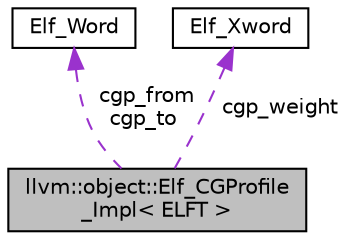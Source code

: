 digraph "llvm::object::Elf_CGProfile_Impl&lt; ELFT &gt;"
{
 // LATEX_PDF_SIZE
  bgcolor="transparent";
  edge [fontname="Helvetica",fontsize="10",labelfontname="Helvetica",labelfontsize="10"];
  node [fontname="Helvetica",fontsize="10",shape="box"];
  Node1 [label="llvm::object::Elf_CGProfile\l_Impl\< ELFT \>",height=0.2,width=0.4,color="black", fillcolor="grey75", style="filled", fontcolor="black",tooltip=" "];
  Node2 -> Node1 [dir="back",color="darkorchid3",fontsize="10",style="dashed",label=" cgp_from\ncgp_to" ,fontname="Helvetica"];
  Node2 [label="Elf_Word",height=0.2,width=0.4,color="black",tooltip=" "];
  Node3 -> Node1 [dir="back",color="darkorchid3",fontsize="10",style="dashed",label=" cgp_weight" ,fontname="Helvetica"];
  Node3 [label="Elf_Xword",height=0.2,width=0.4,color="black",tooltip=" "];
}
